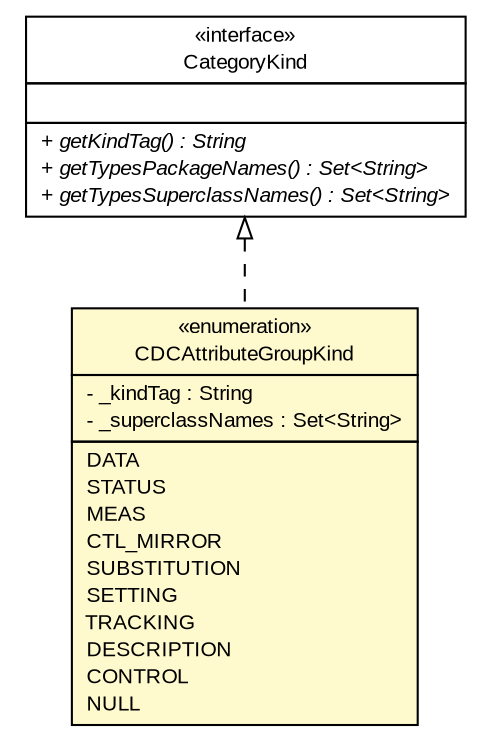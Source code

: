 #!/usr/local/bin/dot
#
# Class diagram 
# Generated by UMLGraph version R5_6_6-6-g3bdff0 (http://www.umlgraph.org/)
#

digraph G {
	edge [fontname="arial",fontsize=10,labelfontname="arial",labelfontsize=10];
	node [fontname="arial",fontsize=10,shape=plaintext];
	nodesep=0.25;
	ranksep=0.5;
	// org.tanjakostic.jcleancim.docgen.collector.impl.ag.CDCAttributeGroupKind
	c54406 [label=<<table title="org.tanjakostic.jcleancim.docgen.collector.impl.ag.CDCAttributeGroupKind" border="0" cellborder="1" cellspacing="0" cellpadding="2" port="p" bgcolor="lemonChiffon" href="./CDCAttributeGroupKind.html">
		<tr><td><table border="0" cellspacing="0" cellpadding="1">
<tr><td align="center" balign="center"> &#171;enumeration&#187; </td></tr>
<tr><td align="center" balign="center"> CDCAttributeGroupKind </td></tr>
		</table></td></tr>
		<tr><td><table border="0" cellspacing="0" cellpadding="1">
<tr><td align="left" balign="left"> - _kindTag : String </td></tr>
<tr><td align="left" balign="left"> - _superclassNames : Set&lt;String&gt; </td></tr>
		</table></td></tr>
		<tr><td><table border="0" cellspacing="0" cellpadding="1">
<tr><td align="left" balign="left"> DATA </td></tr>
<tr><td align="left" balign="left"> STATUS </td></tr>
<tr><td align="left" balign="left"> MEAS </td></tr>
<tr><td align="left" balign="left"> CTL_MIRROR </td></tr>
<tr><td align="left" balign="left"> SUBSTITUTION </td></tr>
<tr><td align="left" balign="left"> SETTING </td></tr>
<tr><td align="left" balign="left"> TRACKING </td></tr>
<tr><td align="left" balign="left"> DESCRIPTION </td></tr>
<tr><td align="left" balign="left"> CONTROL </td></tr>
<tr><td align="left" balign="left"> NULL </td></tr>
		</table></td></tr>
		</table>>, URL="./CDCAttributeGroupKind.html", fontname="arial", fontcolor="black", fontsize=10.0];
	// org.tanjakostic.jcleancim.docgen.collector.impl.ag.CategoryKind
	c54407 [label=<<table title="org.tanjakostic.jcleancim.docgen.collector.impl.ag.CategoryKind" border="0" cellborder="1" cellspacing="0" cellpadding="2" port="p" href="./CategoryKind.html">
		<tr><td><table border="0" cellspacing="0" cellpadding="1">
<tr><td align="center" balign="center"> &#171;interface&#187; </td></tr>
<tr><td align="center" balign="center"> CategoryKind </td></tr>
		</table></td></tr>
		<tr><td><table border="0" cellspacing="0" cellpadding="1">
<tr><td align="left" balign="left">  </td></tr>
		</table></td></tr>
		<tr><td><table border="0" cellspacing="0" cellpadding="1">
<tr><td align="left" balign="left"><font face="Arial Italic" point-size="10.0"> + getKindTag() : String </font></td></tr>
<tr><td align="left" balign="left"><font face="Arial Italic" point-size="10.0"> + getTypesPackageNames() : Set&lt;String&gt; </font></td></tr>
<tr><td align="left" balign="left"><font face="Arial Italic" point-size="10.0"> + getTypesSuperclassNames() : Set&lt;String&gt; </font></td></tr>
		</table></td></tr>
		</table>>, URL="./CategoryKind.html", fontname="arial", fontcolor="black", fontsize=10.0];
	//org.tanjakostic.jcleancim.docgen.collector.impl.ag.CDCAttributeGroupKind implements org.tanjakostic.jcleancim.docgen.collector.impl.ag.CategoryKind
	c54407:p -> c54406:p [dir=back,arrowtail=empty,style=dashed];
}

